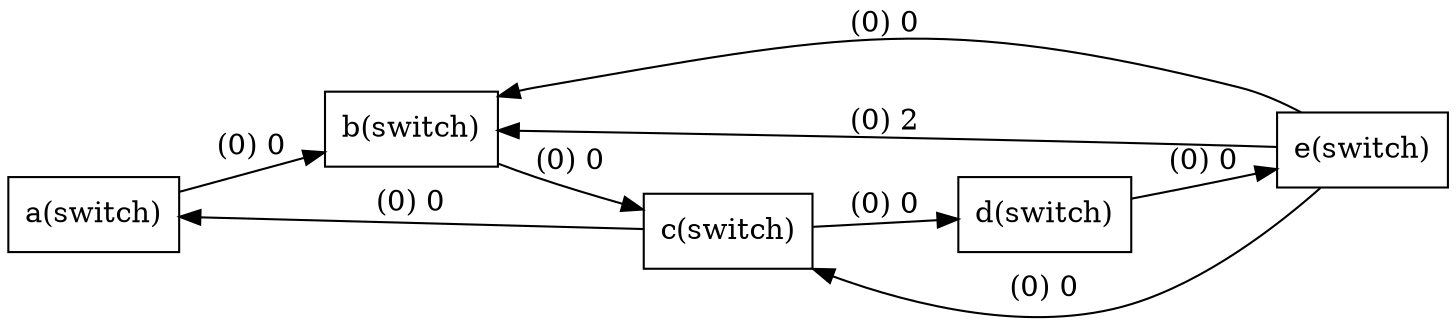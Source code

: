 digraph G{
rankdir=LR;
node [shape=record];

a [label="a(switch)"];
b [label="b(switch)"];
a->b[label="(0) 0"];
b [label="b(switch)"];
c [label="c(switch)"];
b->c[label="(0) 0"];
c [label="c(switch)"];
a [label="a(switch)"];
c->a[label="(0) 0"];
c [label="c(switch)"];
d [label="d(switch)"];
c->d[label="(0) 0"];
d [label="d(switch)"];
e [label="e(switch)"];
d->e[label="(0) 0"];
e [label="e(switch)"];
b [label="b(switch)"];
e->b[label="(0) 0"];
e [label="e(switch)"];
c [label="c(switch)"];
e->c[label="(0) 0"];
e [label="e(switch)"];
b [label="b(switch)"];
e->b[label="(0) 2"];

}